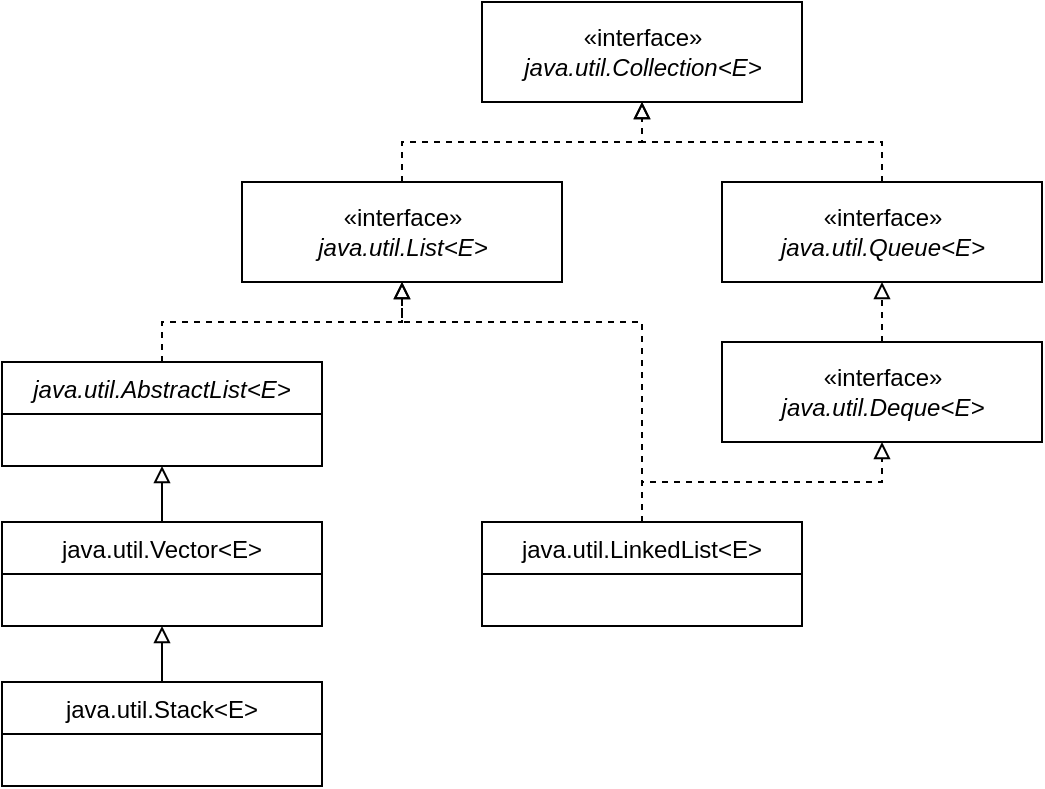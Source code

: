 <mxfile version="16.6.6" type="github">
  <diagram id="KrmgV62BfB7p_9C9F7pC" name="Page-1">
    <mxGraphModel dx="722" dy="593" grid="1" gridSize="10" guides="1" tooltips="1" connect="1" arrows="1" fold="1" page="1" pageScale="1" pageWidth="850" pageHeight="1100" math="0" shadow="0">
      <root>
        <mxCell id="0" />
        <mxCell id="1" parent="0" />
        <mxCell id="q1qRQd49WreqExPqG_Ik-12" style="edgeStyle=orthogonalEdgeStyle;rounded=0;orthogonalLoop=1;jettySize=auto;html=1;exitX=0.5;exitY=0;exitDx=0;exitDy=0;entryX=0.5;entryY=1;entryDx=0;entryDy=0;endArrow=block;endFill=0;" edge="1" parent="1" source="q1qRQd49WreqExPqG_Ik-5" target="q1qRQd49WreqExPqG_Ik-9">
          <mxGeometry relative="1" as="geometry" />
        </mxCell>
        <mxCell id="q1qRQd49WreqExPqG_Ik-5" value="java.util.Stack&lt;E&gt;" style="swimlane;fontStyle=0;childLayout=stackLayout;horizontal=1;startSize=26;fillColor=none;horizontalStack=0;resizeParent=1;resizeParentMax=0;resizeLast=0;collapsible=1;marginBottom=0;" vertex="1" parent="1">
          <mxGeometry x="120" y="610" width="160" height="52" as="geometry" />
        </mxCell>
        <mxCell id="q1qRQd49WreqExPqG_Ik-13" style="edgeStyle=orthogonalEdgeStyle;rounded=0;orthogonalLoop=1;jettySize=auto;html=1;exitX=0.5;exitY=0;exitDx=0;exitDy=0;entryX=0.5;entryY=1;entryDx=0;entryDy=0;endArrow=block;endFill=0;" edge="1" parent="1" source="q1qRQd49WreqExPqG_Ik-9" target="q1qRQd49WreqExPqG_Ik-10">
          <mxGeometry relative="1" as="geometry" />
        </mxCell>
        <mxCell id="q1qRQd49WreqExPqG_Ik-9" value="java.util.Vector&lt;E&gt;" style="swimlane;fontStyle=0;childLayout=stackLayout;horizontal=1;startSize=26;fillColor=none;horizontalStack=0;resizeParent=1;resizeParentMax=0;resizeLast=0;collapsible=1;marginBottom=0;" vertex="1" parent="1">
          <mxGeometry x="120" y="530" width="160" height="52" as="geometry" />
        </mxCell>
        <mxCell id="q1qRQd49WreqExPqG_Ik-14" style="edgeStyle=orthogonalEdgeStyle;rounded=0;orthogonalLoop=1;jettySize=auto;html=1;exitX=0.5;exitY=0;exitDx=0;exitDy=0;entryX=0.5;entryY=1;entryDx=0;entryDy=0;dashed=1;endArrow=block;endFill=0;" edge="1" parent="1" source="q1qRQd49WreqExPqG_Ik-10" target="q1qRQd49WreqExPqG_Ik-11">
          <mxGeometry relative="1" as="geometry" />
        </mxCell>
        <mxCell id="q1qRQd49WreqExPqG_Ik-10" value="java.util.AbstractList&lt;E&gt;" style="swimlane;fontStyle=2;childLayout=stackLayout;horizontal=1;startSize=26;fillColor=none;horizontalStack=0;resizeParent=1;resizeParentMax=0;resizeLast=0;collapsible=1;marginBottom=0;" vertex="1" parent="1">
          <mxGeometry x="120" y="450" width="160" height="52" as="geometry" />
        </mxCell>
        <mxCell id="q1qRQd49WreqExPqG_Ik-18" style="edgeStyle=orthogonalEdgeStyle;rounded=0;orthogonalLoop=1;jettySize=auto;html=1;exitX=0.5;exitY=0;exitDx=0;exitDy=0;dashed=1;endArrow=block;endFill=0;entryX=0.5;entryY=1;entryDx=0;entryDy=0;" edge="1" parent="1" source="q1qRQd49WreqExPqG_Ik-11" target="q1qRQd49WreqExPqG_Ik-15">
          <mxGeometry relative="1" as="geometry">
            <mxPoint x="600" y="250" as="targetPoint" />
          </mxGeometry>
        </mxCell>
        <mxCell id="q1qRQd49WreqExPqG_Ik-11" value="«interface»&lt;br&gt;&lt;i&gt;java.util.List&amp;lt;E&amp;gt;&lt;/i&gt;" style="html=1;" vertex="1" parent="1">
          <mxGeometry x="240" y="360" width="160" height="50" as="geometry" />
        </mxCell>
        <mxCell id="q1qRQd49WreqExPqG_Ik-15" value="«interface»&lt;br&gt;&lt;i&gt;java.util.Collection&amp;lt;E&amp;gt;&lt;/i&gt;" style="html=1;" vertex="1" parent="1">
          <mxGeometry x="360" y="270" width="160" height="50" as="geometry" />
        </mxCell>
        <mxCell id="q1qRQd49WreqExPqG_Ik-17" style="edgeStyle=orthogonalEdgeStyle;rounded=0;orthogonalLoop=1;jettySize=auto;html=1;exitX=0.5;exitY=0;exitDx=0;exitDy=0;entryX=0.5;entryY=1;entryDx=0;entryDy=0;dashed=1;endArrow=block;endFill=0;" edge="1" parent="1" source="q1qRQd49WreqExPqG_Ik-16" target="q1qRQd49WreqExPqG_Ik-15">
          <mxGeometry relative="1" as="geometry" />
        </mxCell>
        <mxCell id="q1qRQd49WreqExPqG_Ik-16" value="«interface»&lt;br&gt;&lt;i&gt;java.util.Queue&amp;lt;E&amp;gt;&lt;/i&gt;" style="html=1;" vertex="1" parent="1">
          <mxGeometry x="480" y="360" width="160" height="50" as="geometry" />
        </mxCell>
        <mxCell id="q1qRQd49WreqExPqG_Ik-20" style="edgeStyle=orthogonalEdgeStyle;rounded=0;orthogonalLoop=1;jettySize=auto;html=1;exitX=0.5;exitY=0;exitDx=0;exitDy=0;entryX=0.5;entryY=1;entryDx=0;entryDy=0;dashed=1;endArrow=block;endFill=0;" edge="1" parent="1" source="q1qRQd49WreqExPqG_Ik-19" target="q1qRQd49WreqExPqG_Ik-16">
          <mxGeometry relative="1" as="geometry" />
        </mxCell>
        <mxCell id="q1qRQd49WreqExPqG_Ik-19" value="«interface»&lt;br&gt;&lt;i&gt;java.util.Deque&amp;lt;E&amp;gt;&lt;/i&gt;" style="html=1;" vertex="1" parent="1">
          <mxGeometry x="480" y="440" width="160" height="50" as="geometry" />
        </mxCell>
        <mxCell id="q1qRQd49WreqExPqG_Ik-22" style="edgeStyle=orthogonalEdgeStyle;rounded=0;orthogonalLoop=1;jettySize=auto;html=1;exitX=0.5;exitY=0;exitDx=0;exitDy=0;entryX=0.5;entryY=1;entryDx=0;entryDy=0;dashed=1;endArrow=block;endFill=0;" edge="1" parent="1" source="q1qRQd49WreqExPqG_Ik-21" target="q1qRQd49WreqExPqG_Ik-19">
          <mxGeometry relative="1" as="geometry" />
        </mxCell>
        <mxCell id="q1qRQd49WreqExPqG_Ik-23" style="edgeStyle=orthogonalEdgeStyle;rounded=0;orthogonalLoop=1;jettySize=auto;html=1;exitX=0.5;exitY=0;exitDx=0;exitDy=0;entryX=0.5;entryY=1;entryDx=0;entryDy=0;dashed=1;endArrow=block;endFill=0;" edge="1" parent="1" source="q1qRQd49WreqExPqG_Ik-21" target="q1qRQd49WreqExPqG_Ik-11">
          <mxGeometry relative="1" as="geometry">
            <Array as="points">
              <mxPoint x="440" y="430" />
              <mxPoint x="320" y="430" />
            </Array>
          </mxGeometry>
        </mxCell>
        <mxCell id="q1qRQd49WreqExPqG_Ik-21" value="java.util.LinkedList&lt;E&gt;" style="swimlane;fontStyle=0;childLayout=stackLayout;horizontal=1;startSize=26;fillColor=none;horizontalStack=0;resizeParent=1;resizeParentMax=0;resizeLast=0;collapsible=1;marginBottom=0;" vertex="1" parent="1">
          <mxGeometry x="360" y="530" width="160" height="52" as="geometry" />
        </mxCell>
      </root>
    </mxGraphModel>
  </diagram>
</mxfile>
